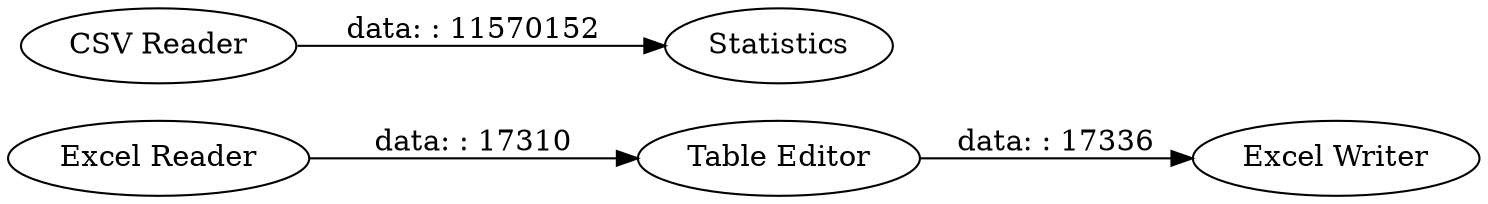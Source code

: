 digraph {
	"3776216079156127090_6" [label="Excel Writer"]
	"3776216079156127090_4" [label=Statistics]
	"3776216079156127090_5" [label="Excel Reader"]
	"3776216079156127090_7" [label="Table Editor"]
	"3776216079156127090_2" [label="CSV Reader"]
	"3776216079156127090_7" -> "3776216079156127090_6" [label="data: : 17336"]
	"3776216079156127090_2" -> "3776216079156127090_4" [label="data: : 11570152"]
	"3776216079156127090_5" -> "3776216079156127090_7" [label="data: : 17310"]
	rankdir=LR
}
